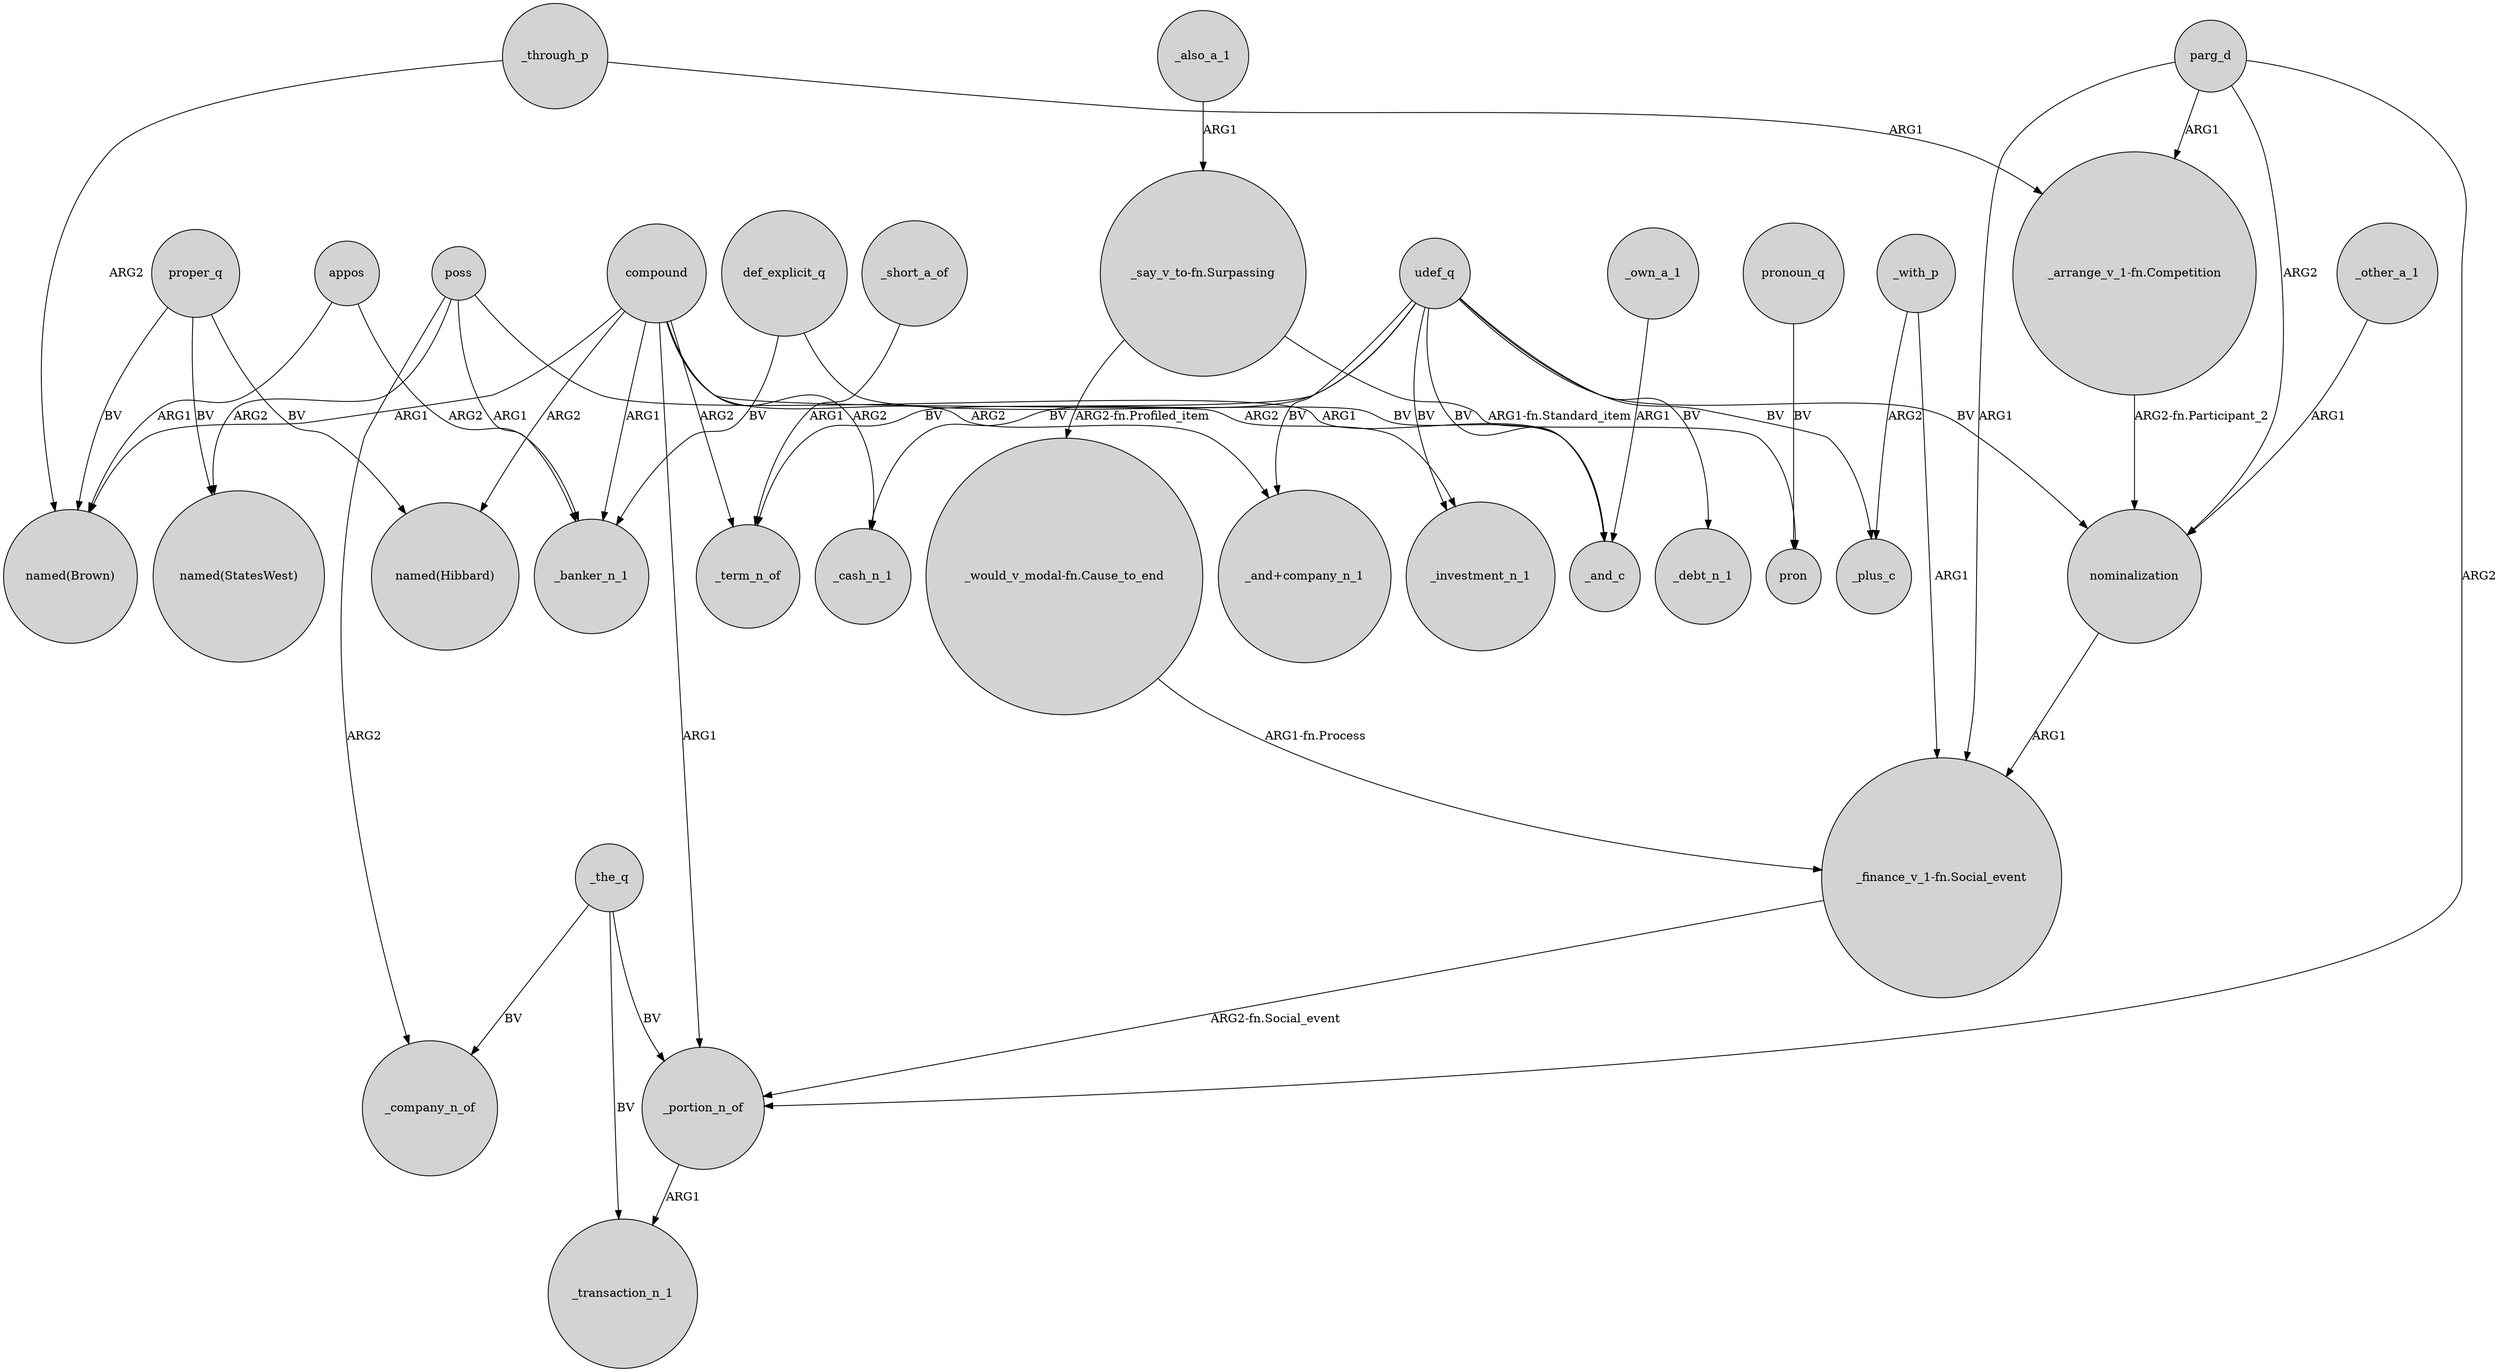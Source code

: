 digraph {
	node [shape=circle style=filled]
	udef_q -> _term_n_of [label=BV]
	udef_q -> _cash_n_1 [label=BV]
	compound -> _cash_n_1 [label=ARG2]
	compound -> "named(Brown)" [label=ARG1]
	compound -> "_and+company_n_1" [label=ARG2]
	compound -> _term_n_of [label=ARG2]
	poss -> _banker_n_1 [label=ARG1]
	appos -> "named(Brown)" [label=ARG1]
	compound -> _investment_n_1 [label=ARG2]
	poss -> "named(StatesWest)" [label=ARG2]
	udef_q -> nominalization [label=BV]
	_with_p -> _plus_c [label=ARG2]
	_with_p -> "_finance_v_1-fn.Social_event" [label=ARG1]
	udef_q -> _and_c [label=BV]
	_the_q -> _portion_n_of [label=BV]
	proper_q -> "named(Hibbard)" [label=BV]
	_own_a_1 -> _and_c [label=ARG1]
	parg_d -> nominalization [label=ARG2]
	proper_q -> "named(StatesWest)" [label=BV]
	def_explicit_q -> _banker_n_1 [label=BV]
	def_explicit_q -> _and_c [label=BV]
	pronoun_q -> pron [label=BV]
	_the_q -> _transaction_n_1 [label=BV]
	appos -> _banker_n_1 [label=ARG2]
	poss -> _company_n_of [label=ARG2]
	"_say_v_to-fn.Surpassing" -> "_would_v_modal-fn.Cause_to_end" [label="ARG2-fn.Profiled_item"]
	udef_q -> _debt_n_1 [label=BV]
	poss -> _and_c [label=ARG1]
	udef_q -> _plus_c [label=BV]
	"_arrange_v_1-fn.Competition" -> nominalization [label="ARG2-fn.Participant_2"]
	"_would_v_modal-fn.Cause_to_end" -> "_finance_v_1-fn.Social_event" [label="ARG1-fn.Process"]
	_through_p -> "_arrange_v_1-fn.Competition" [label=ARG1]
	parg_d -> "_arrange_v_1-fn.Competition" [label=ARG1]
	udef_q -> _investment_n_1 [label=BV]
	_short_a_of -> _term_n_of [label=ARG1]
	compound -> _banker_n_1 [label=ARG1]
	_through_p -> "named(Brown)" [label=ARG2]
	_other_a_1 -> nominalization [label=ARG1]
	"_finance_v_1-fn.Social_event" -> _portion_n_of [label="ARG2-fn.Social_event"]
	compound -> _portion_n_of [label=ARG1]
	nominalization -> "_finance_v_1-fn.Social_event" [label=ARG1]
	parg_d -> "_finance_v_1-fn.Social_event" [label=ARG1]
	udef_q -> "_and+company_n_1" [label=BV]
	proper_q -> "named(Brown)" [label=BV]
	_portion_n_of -> _transaction_n_1 [label=ARG1]
	compound -> "named(Hibbard)" [label=ARG2]
	_the_q -> _company_n_of [label=BV]
	parg_d -> _portion_n_of [label=ARG2]
	_also_a_1 -> "_say_v_to-fn.Surpassing" [label=ARG1]
	"_say_v_to-fn.Surpassing" -> pron [label="ARG1-fn.Standard_item"]
}
